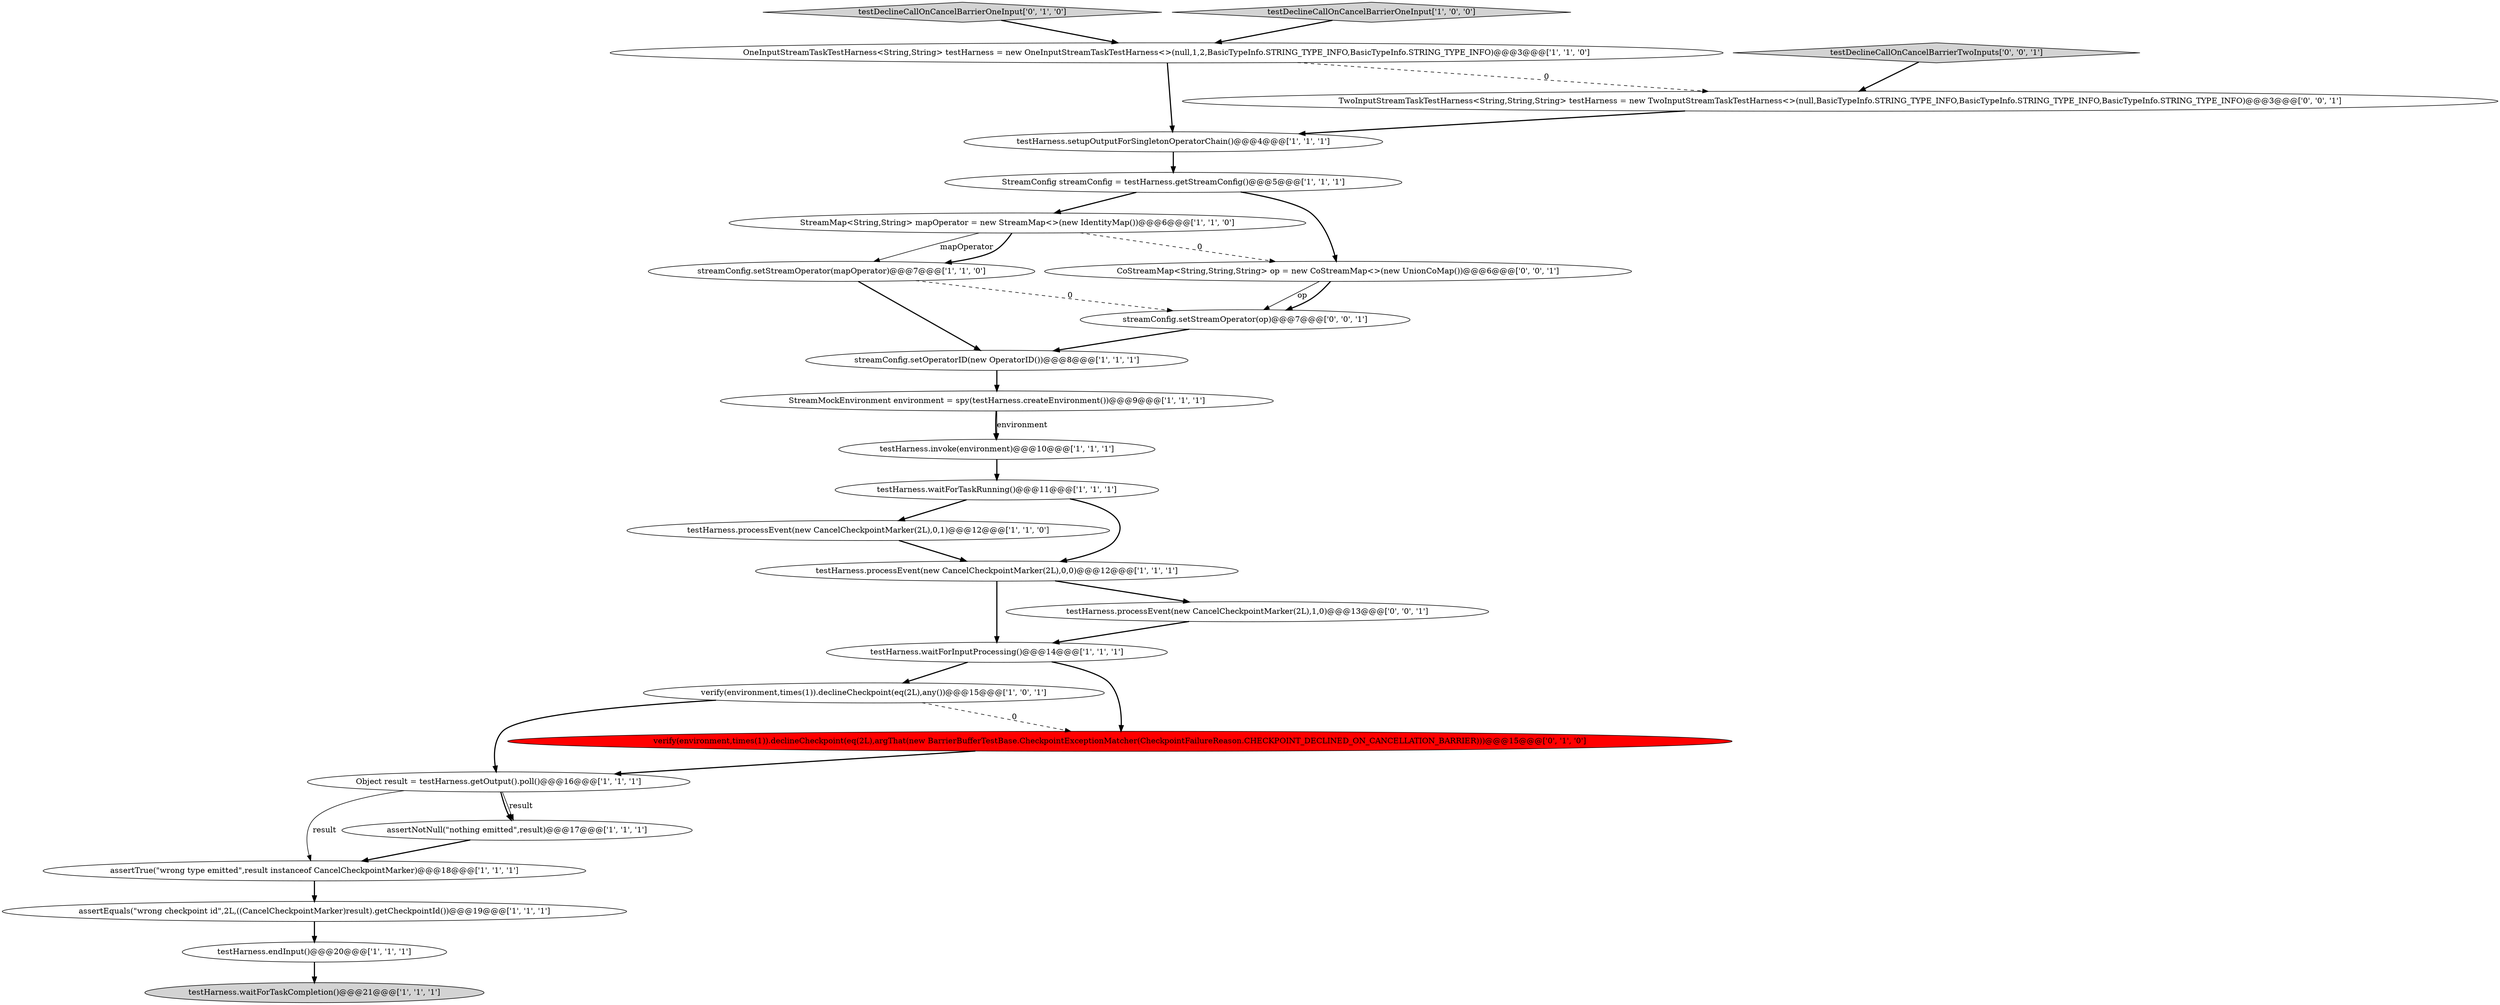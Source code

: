 digraph {
10 [style = filled, label = "StreamMap<String,String> mapOperator = new StreamMap<>(new IdentityMap())@@@6@@@['1', '1', '0']", fillcolor = white, shape = ellipse image = "AAA0AAABBB1BBB"];
5 [style = filled, label = "Object result = testHarness.getOutput().poll()@@@16@@@['1', '1', '1']", fillcolor = white, shape = ellipse image = "AAA0AAABBB1BBB"];
26 [style = filled, label = "TwoInputStreamTaskTestHarness<String,String,String> testHarness = new TwoInputStreamTaskTestHarness<>(null,BasicTypeInfo.STRING_TYPE_INFO,BasicTypeInfo.STRING_TYPE_INFO,BasicTypeInfo.STRING_TYPE_INFO)@@@3@@@['0', '0', '1']", fillcolor = white, shape = ellipse image = "AAA0AAABBB3BBB"];
6 [style = filled, label = "testHarness.processEvent(new CancelCheckpointMarker(2L),0,1)@@@12@@@['1', '1', '0']", fillcolor = white, shape = ellipse image = "AAA0AAABBB1BBB"];
12 [style = filled, label = "StreamMockEnvironment environment = spy(testHarness.createEnvironment())@@@9@@@['1', '1', '1']", fillcolor = white, shape = ellipse image = "AAA0AAABBB1BBB"];
21 [style = filled, label = "testDeclineCallOnCancelBarrierOneInput['0', '1', '0']", fillcolor = lightgray, shape = diamond image = "AAA0AAABBB2BBB"];
11 [style = filled, label = "testDeclineCallOnCancelBarrierOneInput['1', '0', '0']", fillcolor = lightgray, shape = diamond image = "AAA0AAABBB1BBB"];
15 [style = filled, label = "assertEquals(\"wrong checkpoint id\",2L,((CancelCheckpointMarker)result).getCheckpointId())@@@19@@@['1', '1', '1']", fillcolor = white, shape = ellipse image = "AAA0AAABBB1BBB"];
14 [style = filled, label = "testHarness.endInput()@@@20@@@['1', '1', '1']", fillcolor = white, shape = ellipse image = "AAA0AAABBB1BBB"];
8 [style = filled, label = "StreamConfig streamConfig = testHarness.getStreamConfig()@@@5@@@['1', '1', '1']", fillcolor = white, shape = ellipse image = "AAA0AAABBB1BBB"];
9 [style = filled, label = "testHarness.processEvent(new CancelCheckpointMarker(2L),0,0)@@@12@@@['1', '1', '1']", fillcolor = white, shape = ellipse image = "AAA0AAABBB1BBB"];
7 [style = filled, label = "verify(environment,times(1)).declineCheckpoint(eq(2L),any())@@@15@@@['1', '0', '1']", fillcolor = white, shape = ellipse image = "AAA0AAABBB1BBB"];
16 [style = filled, label = "testHarness.setupOutputForSingletonOperatorChain()@@@4@@@['1', '1', '1']", fillcolor = white, shape = ellipse image = "AAA0AAABBB1BBB"];
22 [style = filled, label = "streamConfig.setStreamOperator(op)@@@7@@@['0', '0', '1']", fillcolor = white, shape = ellipse image = "AAA0AAABBB3BBB"];
3 [style = filled, label = "assertTrue(\"wrong type emitted\",result instanceof CancelCheckpointMarker)@@@18@@@['1', '1', '1']", fillcolor = white, shape = ellipse image = "AAA0AAABBB1BBB"];
4 [style = filled, label = "OneInputStreamTaskTestHarness<String,String> testHarness = new OneInputStreamTaskTestHarness<>(null,1,2,BasicTypeInfo.STRING_TYPE_INFO,BasicTypeInfo.STRING_TYPE_INFO)@@@3@@@['1', '1', '0']", fillcolor = white, shape = ellipse image = "AAA0AAABBB1BBB"];
1 [style = filled, label = "streamConfig.setOperatorID(new OperatorID())@@@8@@@['1', '1', '1']", fillcolor = white, shape = ellipse image = "AAA0AAABBB1BBB"];
13 [style = filled, label = "testHarness.waitForTaskRunning()@@@11@@@['1', '1', '1']", fillcolor = white, shape = ellipse image = "AAA0AAABBB1BBB"];
24 [style = filled, label = "testDeclineCallOnCancelBarrierTwoInputs['0', '0', '1']", fillcolor = lightgray, shape = diamond image = "AAA0AAABBB3BBB"];
2 [style = filled, label = "testHarness.waitForInputProcessing()@@@14@@@['1', '1', '1']", fillcolor = white, shape = ellipse image = "AAA0AAABBB1BBB"];
19 [style = filled, label = "testHarness.waitForTaskCompletion()@@@21@@@['1', '1', '1']", fillcolor = lightgray, shape = ellipse image = "AAA0AAABBB1BBB"];
23 [style = filled, label = "testHarness.processEvent(new CancelCheckpointMarker(2L),1,0)@@@13@@@['0', '0', '1']", fillcolor = white, shape = ellipse image = "AAA0AAABBB3BBB"];
20 [style = filled, label = "verify(environment,times(1)).declineCheckpoint(eq(2L),argThat(new BarrierBufferTestBase.CheckpointExceptionMatcher(CheckpointFailureReason.CHECKPOINT_DECLINED_ON_CANCELLATION_BARRIER)))@@@15@@@['0', '1', '0']", fillcolor = red, shape = ellipse image = "AAA1AAABBB2BBB"];
25 [style = filled, label = "CoStreamMap<String,String,String> op = new CoStreamMap<>(new UnionCoMap())@@@6@@@['0', '0', '1']", fillcolor = white, shape = ellipse image = "AAA0AAABBB3BBB"];
17 [style = filled, label = "testHarness.invoke(environment)@@@10@@@['1', '1', '1']", fillcolor = white, shape = ellipse image = "AAA0AAABBB1BBB"];
0 [style = filled, label = "streamConfig.setStreamOperator(mapOperator)@@@7@@@['1', '1', '0']", fillcolor = white, shape = ellipse image = "AAA0AAABBB1BBB"];
18 [style = filled, label = "assertNotNull(\"nothing emitted\",result)@@@17@@@['1', '1', '1']", fillcolor = white, shape = ellipse image = "AAA0AAABBB1BBB"];
8->10 [style = bold, label=""];
18->3 [style = bold, label=""];
2->20 [style = bold, label=""];
25->22 [style = solid, label="op"];
15->14 [style = bold, label=""];
16->8 [style = bold, label=""];
25->22 [style = bold, label=""];
9->2 [style = bold, label=""];
10->0 [style = solid, label="mapOperator"];
11->4 [style = bold, label=""];
12->17 [style = bold, label=""];
7->20 [style = dashed, label="0"];
14->19 [style = bold, label=""];
3->15 [style = bold, label=""];
5->18 [style = bold, label=""];
4->26 [style = dashed, label="0"];
0->22 [style = dashed, label="0"];
20->5 [style = bold, label=""];
9->23 [style = bold, label=""];
26->16 [style = bold, label=""];
24->26 [style = bold, label=""];
5->3 [style = solid, label="result"];
7->5 [style = bold, label=""];
0->1 [style = bold, label=""];
10->0 [style = bold, label=""];
12->17 [style = solid, label="environment"];
5->18 [style = solid, label="result"];
1->12 [style = bold, label=""];
17->13 [style = bold, label=""];
13->9 [style = bold, label=""];
22->1 [style = bold, label=""];
2->7 [style = bold, label=""];
13->6 [style = bold, label=""];
6->9 [style = bold, label=""];
23->2 [style = bold, label=""];
8->25 [style = bold, label=""];
10->25 [style = dashed, label="0"];
4->16 [style = bold, label=""];
21->4 [style = bold, label=""];
}
